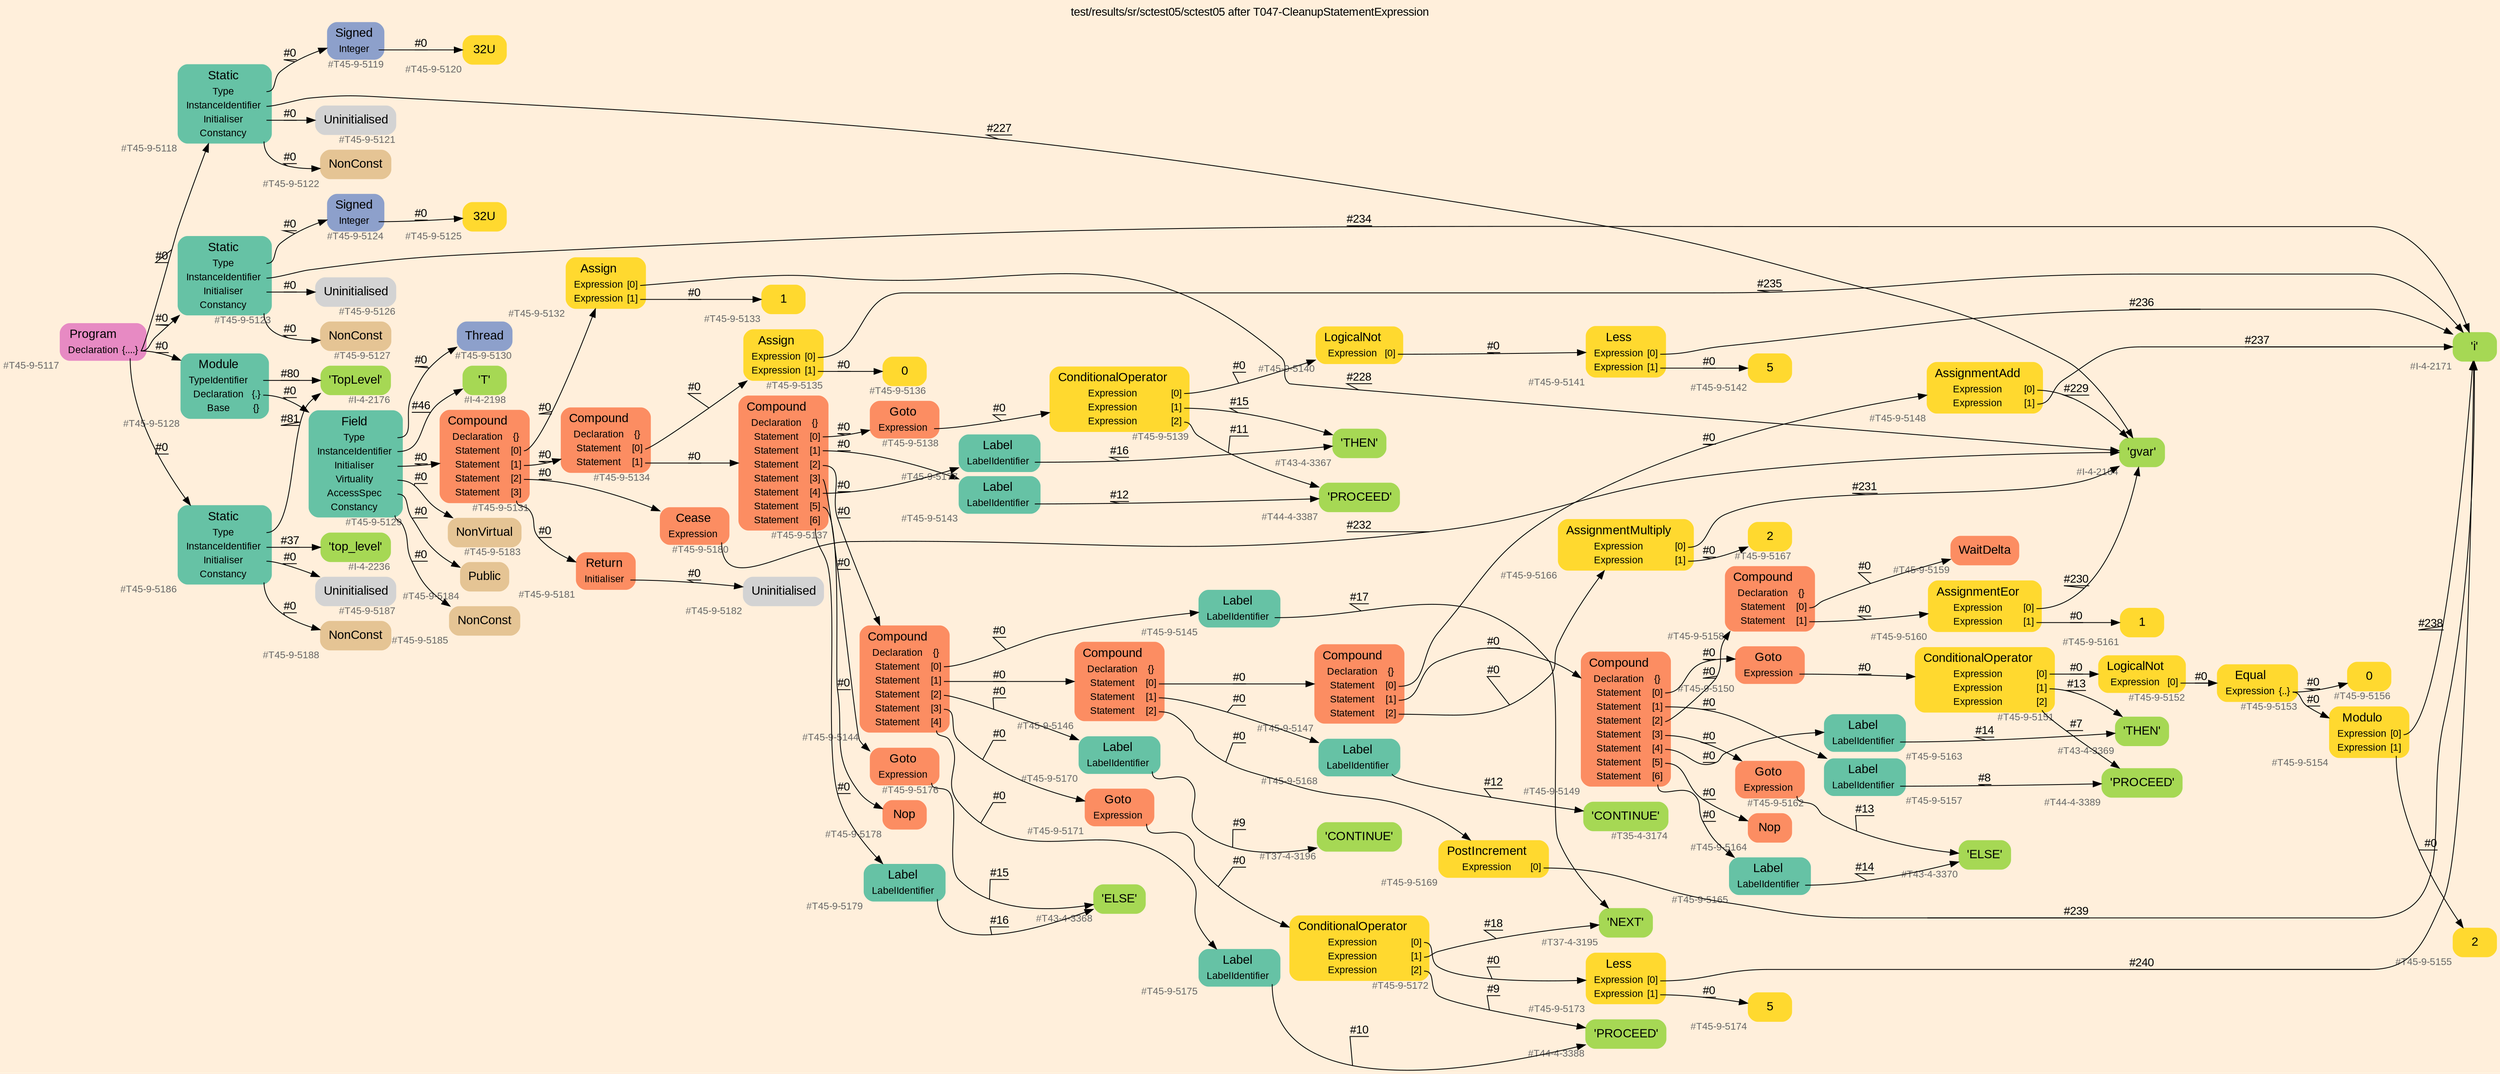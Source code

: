 digraph "test/results/sr/sctest05/sctest05 after T047-CleanupStatementExpression" {
label = "test/results/sr/sctest05/sctest05 after T047-CleanupStatementExpression"
labelloc = t
graph [
    rankdir = "LR"
    ranksep = 0.3
    bgcolor = antiquewhite1
    color = black
    fontcolor = black
    fontname = "Arial"
];
node [
    fontname = "Arial"
];
edge [
    fontname = "Arial"
];

// -------------------- node figure --------------------
// -------- block #T45-9-5117 ----------
"#T45-9-5117" [
    fillcolor = "/set28/4"
    xlabel = "#T45-9-5117"
    fontsize = "12"
    fontcolor = grey40
    shape = "plaintext"
    label = <<TABLE BORDER="0" CELLBORDER="0" CELLSPACING="0">
     <TR><TD><FONT COLOR="black" POINT-SIZE="15">Program</FONT></TD></TR>
     <TR><TD><FONT COLOR="black" POINT-SIZE="12">Declaration</FONT></TD><TD PORT="port0"><FONT COLOR="black" POINT-SIZE="12">{....}</FONT></TD></TR>
    </TABLE>>
    style = "rounded,filled"
];

// -------- block #T45-9-5118 ----------
"#T45-9-5118" [
    fillcolor = "/set28/1"
    xlabel = "#T45-9-5118"
    fontsize = "12"
    fontcolor = grey40
    shape = "plaintext"
    label = <<TABLE BORDER="0" CELLBORDER="0" CELLSPACING="0">
     <TR><TD><FONT COLOR="black" POINT-SIZE="15">Static</FONT></TD></TR>
     <TR><TD><FONT COLOR="black" POINT-SIZE="12">Type</FONT></TD><TD PORT="port0"></TD></TR>
     <TR><TD><FONT COLOR="black" POINT-SIZE="12">InstanceIdentifier</FONT></TD><TD PORT="port1"></TD></TR>
     <TR><TD><FONT COLOR="black" POINT-SIZE="12">Initialiser</FONT></TD><TD PORT="port2"></TD></TR>
     <TR><TD><FONT COLOR="black" POINT-SIZE="12">Constancy</FONT></TD><TD PORT="port3"></TD></TR>
    </TABLE>>
    style = "rounded,filled"
];

// -------- block #T45-9-5119 ----------
"#T45-9-5119" [
    fillcolor = "/set28/3"
    xlabel = "#T45-9-5119"
    fontsize = "12"
    fontcolor = grey40
    shape = "plaintext"
    label = <<TABLE BORDER="0" CELLBORDER="0" CELLSPACING="0">
     <TR><TD><FONT COLOR="black" POINT-SIZE="15">Signed</FONT></TD></TR>
     <TR><TD><FONT COLOR="black" POINT-SIZE="12">Integer</FONT></TD><TD PORT="port0"></TD></TR>
    </TABLE>>
    style = "rounded,filled"
];

// -------- block #T45-9-5120 ----------
"#T45-9-5120" [
    fillcolor = "/set28/6"
    xlabel = "#T45-9-5120"
    fontsize = "12"
    fontcolor = grey40
    shape = "plaintext"
    label = <<TABLE BORDER="0" CELLBORDER="0" CELLSPACING="0">
     <TR><TD><FONT COLOR="black" POINT-SIZE="15">32U</FONT></TD></TR>
    </TABLE>>
    style = "rounded,filled"
];

// -------- block #I-4-2164 ----------
"#I-4-2164" [
    fillcolor = "/set28/5"
    xlabel = "#I-4-2164"
    fontsize = "12"
    fontcolor = grey40
    shape = "plaintext"
    label = <<TABLE BORDER="0" CELLBORDER="0" CELLSPACING="0">
     <TR><TD><FONT COLOR="black" POINT-SIZE="15">'gvar'</FONT></TD></TR>
    </TABLE>>
    style = "rounded,filled"
];

// -------- block #T45-9-5121 ----------
"#T45-9-5121" [
    xlabel = "#T45-9-5121"
    fontsize = "12"
    fontcolor = grey40
    shape = "plaintext"
    label = <<TABLE BORDER="0" CELLBORDER="0" CELLSPACING="0">
     <TR><TD><FONT COLOR="black" POINT-SIZE="15">Uninitialised</FONT></TD></TR>
    </TABLE>>
    style = "rounded,filled"
];

// -------- block #T45-9-5122 ----------
"#T45-9-5122" [
    fillcolor = "/set28/7"
    xlabel = "#T45-9-5122"
    fontsize = "12"
    fontcolor = grey40
    shape = "plaintext"
    label = <<TABLE BORDER="0" CELLBORDER="0" CELLSPACING="0">
     <TR><TD><FONT COLOR="black" POINT-SIZE="15">NonConst</FONT></TD></TR>
    </TABLE>>
    style = "rounded,filled"
];

// -------- block #T45-9-5123 ----------
"#T45-9-5123" [
    fillcolor = "/set28/1"
    xlabel = "#T45-9-5123"
    fontsize = "12"
    fontcolor = grey40
    shape = "plaintext"
    label = <<TABLE BORDER="0" CELLBORDER="0" CELLSPACING="0">
     <TR><TD><FONT COLOR="black" POINT-SIZE="15">Static</FONT></TD></TR>
     <TR><TD><FONT COLOR="black" POINT-SIZE="12">Type</FONT></TD><TD PORT="port0"></TD></TR>
     <TR><TD><FONT COLOR="black" POINT-SIZE="12">InstanceIdentifier</FONT></TD><TD PORT="port1"></TD></TR>
     <TR><TD><FONT COLOR="black" POINT-SIZE="12">Initialiser</FONT></TD><TD PORT="port2"></TD></TR>
     <TR><TD><FONT COLOR="black" POINT-SIZE="12">Constancy</FONT></TD><TD PORT="port3"></TD></TR>
    </TABLE>>
    style = "rounded,filled"
];

// -------- block #T45-9-5124 ----------
"#T45-9-5124" [
    fillcolor = "/set28/3"
    xlabel = "#T45-9-5124"
    fontsize = "12"
    fontcolor = grey40
    shape = "plaintext"
    label = <<TABLE BORDER="0" CELLBORDER="0" CELLSPACING="0">
     <TR><TD><FONT COLOR="black" POINT-SIZE="15">Signed</FONT></TD></TR>
     <TR><TD><FONT COLOR="black" POINT-SIZE="12">Integer</FONT></TD><TD PORT="port0"></TD></TR>
    </TABLE>>
    style = "rounded,filled"
];

// -------- block #T45-9-5125 ----------
"#T45-9-5125" [
    fillcolor = "/set28/6"
    xlabel = "#T45-9-5125"
    fontsize = "12"
    fontcolor = grey40
    shape = "plaintext"
    label = <<TABLE BORDER="0" CELLBORDER="0" CELLSPACING="0">
     <TR><TD><FONT COLOR="black" POINT-SIZE="15">32U</FONT></TD></TR>
    </TABLE>>
    style = "rounded,filled"
];

// -------- block #I-4-2171 ----------
"#I-4-2171" [
    fillcolor = "/set28/5"
    xlabel = "#I-4-2171"
    fontsize = "12"
    fontcolor = grey40
    shape = "plaintext"
    label = <<TABLE BORDER="0" CELLBORDER="0" CELLSPACING="0">
     <TR><TD><FONT COLOR="black" POINT-SIZE="15">'i'</FONT></TD></TR>
    </TABLE>>
    style = "rounded,filled"
];

// -------- block #T45-9-5126 ----------
"#T45-9-5126" [
    xlabel = "#T45-9-5126"
    fontsize = "12"
    fontcolor = grey40
    shape = "plaintext"
    label = <<TABLE BORDER="0" CELLBORDER="0" CELLSPACING="0">
     <TR><TD><FONT COLOR="black" POINT-SIZE="15">Uninitialised</FONT></TD></TR>
    </TABLE>>
    style = "rounded,filled"
];

// -------- block #T45-9-5127 ----------
"#T45-9-5127" [
    fillcolor = "/set28/7"
    xlabel = "#T45-9-5127"
    fontsize = "12"
    fontcolor = grey40
    shape = "plaintext"
    label = <<TABLE BORDER="0" CELLBORDER="0" CELLSPACING="0">
     <TR><TD><FONT COLOR="black" POINT-SIZE="15">NonConst</FONT></TD></TR>
    </TABLE>>
    style = "rounded,filled"
];

// -------- block #T45-9-5128 ----------
"#T45-9-5128" [
    fillcolor = "/set28/1"
    xlabel = "#T45-9-5128"
    fontsize = "12"
    fontcolor = grey40
    shape = "plaintext"
    label = <<TABLE BORDER="0" CELLBORDER="0" CELLSPACING="0">
     <TR><TD><FONT COLOR="black" POINT-SIZE="15">Module</FONT></TD></TR>
     <TR><TD><FONT COLOR="black" POINT-SIZE="12">TypeIdentifier</FONT></TD><TD PORT="port0"></TD></TR>
     <TR><TD><FONT COLOR="black" POINT-SIZE="12">Declaration</FONT></TD><TD PORT="port1"><FONT COLOR="black" POINT-SIZE="12">{.}</FONT></TD></TR>
     <TR><TD><FONT COLOR="black" POINT-SIZE="12">Base</FONT></TD><TD PORT="port2"><FONT COLOR="black" POINT-SIZE="12">{}</FONT></TD></TR>
    </TABLE>>
    style = "rounded,filled"
];

// -------- block #I-4-2176 ----------
"#I-4-2176" [
    fillcolor = "/set28/5"
    xlabel = "#I-4-2176"
    fontsize = "12"
    fontcolor = grey40
    shape = "plaintext"
    label = <<TABLE BORDER="0" CELLBORDER="0" CELLSPACING="0">
     <TR><TD><FONT COLOR="black" POINT-SIZE="15">'TopLevel'</FONT></TD></TR>
    </TABLE>>
    style = "rounded,filled"
];

// -------- block #T45-9-5129 ----------
"#T45-9-5129" [
    fillcolor = "/set28/1"
    xlabel = "#T45-9-5129"
    fontsize = "12"
    fontcolor = grey40
    shape = "plaintext"
    label = <<TABLE BORDER="0" CELLBORDER="0" CELLSPACING="0">
     <TR><TD><FONT COLOR="black" POINT-SIZE="15">Field</FONT></TD></TR>
     <TR><TD><FONT COLOR="black" POINT-SIZE="12">Type</FONT></TD><TD PORT="port0"></TD></TR>
     <TR><TD><FONT COLOR="black" POINT-SIZE="12">InstanceIdentifier</FONT></TD><TD PORT="port1"></TD></TR>
     <TR><TD><FONT COLOR="black" POINT-SIZE="12">Initialiser</FONT></TD><TD PORT="port2"></TD></TR>
     <TR><TD><FONT COLOR="black" POINT-SIZE="12">Virtuality</FONT></TD><TD PORT="port3"></TD></TR>
     <TR><TD><FONT COLOR="black" POINT-SIZE="12">AccessSpec</FONT></TD><TD PORT="port4"></TD></TR>
     <TR><TD><FONT COLOR="black" POINT-SIZE="12">Constancy</FONT></TD><TD PORT="port5"></TD></TR>
    </TABLE>>
    style = "rounded,filled"
];

// -------- block #T45-9-5130 ----------
"#T45-9-5130" [
    fillcolor = "/set28/3"
    xlabel = "#T45-9-5130"
    fontsize = "12"
    fontcolor = grey40
    shape = "plaintext"
    label = <<TABLE BORDER="0" CELLBORDER="0" CELLSPACING="0">
     <TR><TD><FONT COLOR="black" POINT-SIZE="15">Thread</FONT></TD></TR>
    </TABLE>>
    style = "rounded,filled"
];

// -------- block #I-4-2198 ----------
"#I-4-2198" [
    fillcolor = "/set28/5"
    xlabel = "#I-4-2198"
    fontsize = "12"
    fontcolor = grey40
    shape = "plaintext"
    label = <<TABLE BORDER="0" CELLBORDER="0" CELLSPACING="0">
     <TR><TD><FONT COLOR="black" POINT-SIZE="15">'T'</FONT></TD></TR>
    </TABLE>>
    style = "rounded,filled"
];

// -------- block #T45-9-5131 ----------
"#T45-9-5131" [
    fillcolor = "/set28/2"
    xlabel = "#T45-9-5131"
    fontsize = "12"
    fontcolor = grey40
    shape = "plaintext"
    label = <<TABLE BORDER="0" CELLBORDER="0" CELLSPACING="0">
     <TR><TD><FONT COLOR="black" POINT-SIZE="15">Compound</FONT></TD></TR>
     <TR><TD><FONT COLOR="black" POINT-SIZE="12">Declaration</FONT></TD><TD PORT="port0"><FONT COLOR="black" POINT-SIZE="12">{}</FONT></TD></TR>
     <TR><TD><FONT COLOR="black" POINT-SIZE="12">Statement</FONT></TD><TD PORT="port1"><FONT COLOR="black" POINT-SIZE="12">[0]</FONT></TD></TR>
     <TR><TD><FONT COLOR="black" POINT-SIZE="12">Statement</FONT></TD><TD PORT="port2"><FONT COLOR="black" POINT-SIZE="12">[1]</FONT></TD></TR>
     <TR><TD><FONT COLOR="black" POINT-SIZE="12">Statement</FONT></TD><TD PORT="port3"><FONT COLOR="black" POINT-SIZE="12">[2]</FONT></TD></TR>
     <TR><TD><FONT COLOR="black" POINT-SIZE="12">Statement</FONT></TD><TD PORT="port4"><FONT COLOR="black" POINT-SIZE="12">[3]</FONT></TD></TR>
    </TABLE>>
    style = "rounded,filled"
];

// -------- block #T45-9-5132 ----------
"#T45-9-5132" [
    fillcolor = "/set28/6"
    xlabel = "#T45-9-5132"
    fontsize = "12"
    fontcolor = grey40
    shape = "plaintext"
    label = <<TABLE BORDER="0" CELLBORDER="0" CELLSPACING="0">
     <TR><TD><FONT COLOR="black" POINT-SIZE="15">Assign</FONT></TD></TR>
     <TR><TD><FONT COLOR="black" POINT-SIZE="12">Expression</FONT></TD><TD PORT="port0"><FONT COLOR="black" POINT-SIZE="12">[0]</FONT></TD></TR>
     <TR><TD><FONT COLOR="black" POINT-SIZE="12">Expression</FONT></TD><TD PORT="port1"><FONT COLOR="black" POINT-SIZE="12">[1]</FONT></TD></TR>
    </TABLE>>
    style = "rounded,filled"
];

// -------- block #T45-9-5133 ----------
"#T45-9-5133" [
    fillcolor = "/set28/6"
    xlabel = "#T45-9-5133"
    fontsize = "12"
    fontcolor = grey40
    shape = "plaintext"
    label = <<TABLE BORDER="0" CELLBORDER="0" CELLSPACING="0">
     <TR><TD><FONT COLOR="black" POINT-SIZE="15">1</FONT></TD></TR>
    </TABLE>>
    style = "rounded,filled"
];

// -------- block #T45-9-5134 ----------
"#T45-9-5134" [
    fillcolor = "/set28/2"
    xlabel = "#T45-9-5134"
    fontsize = "12"
    fontcolor = grey40
    shape = "plaintext"
    label = <<TABLE BORDER="0" CELLBORDER="0" CELLSPACING="0">
     <TR><TD><FONT COLOR="black" POINT-SIZE="15">Compound</FONT></TD></TR>
     <TR><TD><FONT COLOR="black" POINT-SIZE="12">Declaration</FONT></TD><TD PORT="port0"><FONT COLOR="black" POINT-SIZE="12">{}</FONT></TD></TR>
     <TR><TD><FONT COLOR="black" POINT-SIZE="12">Statement</FONT></TD><TD PORT="port1"><FONT COLOR="black" POINT-SIZE="12">[0]</FONT></TD></TR>
     <TR><TD><FONT COLOR="black" POINT-SIZE="12">Statement</FONT></TD><TD PORT="port2"><FONT COLOR="black" POINT-SIZE="12">[1]</FONT></TD></TR>
    </TABLE>>
    style = "rounded,filled"
];

// -------- block #T45-9-5135 ----------
"#T45-9-5135" [
    fillcolor = "/set28/6"
    xlabel = "#T45-9-5135"
    fontsize = "12"
    fontcolor = grey40
    shape = "plaintext"
    label = <<TABLE BORDER="0" CELLBORDER="0" CELLSPACING="0">
     <TR><TD><FONT COLOR="black" POINT-SIZE="15">Assign</FONT></TD></TR>
     <TR><TD><FONT COLOR="black" POINT-SIZE="12">Expression</FONT></TD><TD PORT="port0"><FONT COLOR="black" POINT-SIZE="12">[0]</FONT></TD></TR>
     <TR><TD><FONT COLOR="black" POINT-SIZE="12">Expression</FONT></TD><TD PORT="port1"><FONT COLOR="black" POINT-SIZE="12">[1]</FONT></TD></TR>
    </TABLE>>
    style = "rounded,filled"
];

// -------- block #T45-9-5136 ----------
"#T45-9-5136" [
    fillcolor = "/set28/6"
    xlabel = "#T45-9-5136"
    fontsize = "12"
    fontcolor = grey40
    shape = "plaintext"
    label = <<TABLE BORDER="0" CELLBORDER="0" CELLSPACING="0">
     <TR><TD><FONT COLOR="black" POINT-SIZE="15">0</FONT></TD></TR>
    </TABLE>>
    style = "rounded,filled"
];

// -------- block #T45-9-5137 ----------
"#T45-9-5137" [
    fillcolor = "/set28/2"
    xlabel = "#T45-9-5137"
    fontsize = "12"
    fontcolor = grey40
    shape = "plaintext"
    label = <<TABLE BORDER="0" CELLBORDER="0" CELLSPACING="0">
     <TR><TD><FONT COLOR="black" POINT-SIZE="15">Compound</FONT></TD></TR>
     <TR><TD><FONT COLOR="black" POINT-SIZE="12">Declaration</FONT></TD><TD PORT="port0"><FONT COLOR="black" POINT-SIZE="12">{}</FONT></TD></TR>
     <TR><TD><FONT COLOR="black" POINT-SIZE="12">Statement</FONT></TD><TD PORT="port1"><FONT COLOR="black" POINT-SIZE="12">[0]</FONT></TD></TR>
     <TR><TD><FONT COLOR="black" POINT-SIZE="12">Statement</FONT></TD><TD PORT="port2"><FONT COLOR="black" POINT-SIZE="12">[1]</FONT></TD></TR>
     <TR><TD><FONT COLOR="black" POINT-SIZE="12">Statement</FONT></TD><TD PORT="port3"><FONT COLOR="black" POINT-SIZE="12">[2]</FONT></TD></TR>
     <TR><TD><FONT COLOR="black" POINT-SIZE="12">Statement</FONT></TD><TD PORT="port4"><FONT COLOR="black" POINT-SIZE="12">[3]</FONT></TD></TR>
     <TR><TD><FONT COLOR="black" POINT-SIZE="12">Statement</FONT></TD><TD PORT="port5"><FONT COLOR="black" POINT-SIZE="12">[4]</FONT></TD></TR>
     <TR><TD><FONT COLOR="black" POINT-SIZE="12">Statement</FONT></TD><TD PORT="port6"><FONT COLOR="black" POINT-SIZE="12">[5]</FONT></TD></TR>
     <TR><TD><FONT COLOR="black" POINT-SIZE="12">Statement</FONT></TD><TD PORT="port7"><FONT COLOR="black" POINT-SIZE="12">[6]</FONT></TD></TR>
    </TABLE>>
    style = "rounded,filled"
];

// -------- block #T45-9-5138 ----------
"#T45-9-5138" [
    fillcolor = "/set28/2"
    xlabel = "#T45-9-5138"
    fontsize = "12"
    fontcolor = grey40
    shape = "plaintext"
    label = <<TABLE BORDER="0" CELLBORDER="0" CELLSPACING="0">
     <TR><TD><FONT COLOR="black" POINT-SIZE="15">Goto</FONT></TD></TR>
     <TR><TD><FONT COLOR="black" POINT-SIZE="12">Expression</FONT></TD><TD PORT="port0"></TD></TR>
    </TABLE>>
    style = "rounded,filled"
];

// -------- block #T45-9-5139 ----------
"#T45-9-5139" [
    fillcolor = "/set28/6"
    xlabel = "#T45-9-5139"
    fontsize = "12"
    fontcolor = grey40
    shape = "plaintext"
    label = <<TABLE BORDER="0" CELLBORDER="0" CELLSPACING="0">
     <TR><TD><FONT COLOR="black" POINT-SIZE="15">ConditionalOperator</FONT></TD></TR>
     <TR><TD><FONT COLOR="black" POINT-SIZE="12">Expression</FONT></TD><TD PORT="port0"><FONT COLOR="black" POINT-SIZE="12">[0]</FONT></TD></TR>
     <TR><TD><FONT COLOR="black" POINT-SIZE="12">Expression</FONT></TD><TD PORT="port1"><FONT COLOR="black" POINT-SIZE="12">[1]</FONT></TD></TR>
     <TR><TD><FONT COLOR="black" POINT-SIZE="12">Expression</FONT></TD><TD PORT="port2"><FONT COLOR="black" POINT-SIZE="12">[2]</FONT></TD></TR>
    </TABLE>>
    style = "rounded,filled"
];

// -------- block #T45-9-5140 ----------
"#T45-9-5140" [
    fillcolor = "/set28/6"
    xlabel = "#T45-9-5140"
    fontsize = "12"
    fontcolor = grey40
    shape = "plaintext"
    label = <<TABLE BORDER="0" CELLBORDER="0" CELLSPACING="0">
     <TR><TD><FONT COLOR="black" POINT-SIZE="15">LogicalNot</FONT></TD></TR>
     <TR><TD><FONT COLOR="black" POINT-SIZE="12">Expression</FONT></TD><TD PORT="port0"><FONT COLOR="black" POINT-SIZE="12">[0]</FONT></TD></TR>
    </TABLE>>
    style = "rounded,filled"
];

// -------- block #T45-9-5141 ----------
"#T45-9-5141" [
    fillcolor = "/set28/6"
    xlabel = "#T45-9-5141"
    fontsize = "12"
    fontcolor = grey40
    shape = "plaintext"
    label = <<TABLE BORDER="0" CELLBORDER="0" CELLSPACING="0">
     <TR><TD><FONT COLOR="black" POINT-SIZE="15">Less</FONT></TD></TR>
     <TR><TD><FONT COLOR="black" POINT-SIZE="12">Expression</FONT></TD><TD PORT="port0"><FONT COLOR="black" POINT-SIZE="12">[0]</FONT></TD></TR>
     <TR><TD><FONT COLOR="black" POINT-SIZE="12">Expression</FONT></TD><TD PORT="port1"><FONT COLOR="black" POINT-SIZE="12">[1]</FONT></TD></TR>
    </TABLE>>
    style = "rounded,filled"
];

// -------- block #T45-9-5142 ----------
"#T45-9-5142" [
    fillcolor = "/set28/6"
    xlabel = "#T45-9-5142"
    fontsize = "12"
    fontcolor = grey40
    shape = "plaintext"
    label = <<TABLE BORDER="0" CELLBORDER="0" CELLSPACING="0">
     <TR><TD><FONT COLOR="black" POINT-SIZE="15">5</FONT></TD></TR>
    </TABLE>>
    style = "rounded,filled"
];

// -------- block #T43-4-3367 ----------
"#T43-4-3367" [
    fillcolor = "/set28/5"
    xlabel = "#T43-4-3367"
    fontsize = "12"
    fontcolor = grey40
    shape = "plaintext"
    label = <<TABLE BORDER="0" CELLBORDER="0" CELLSPACING="0">
     <TR><TD><FONT COLOR="black" POINT-SIZE="15">'THEN'</FONT></TD></TR>
    </TABLE>>
    style = "rounded,filled"
];

// -------- block #T44-4-3387 ----------
"#T44-4-3387" [
    fillcolor = "/set28/5"
    xlabel = "#T44-4-3387"
    fontsize = "12"
    fontcolor = grey40
    shape = "plaintext"
    label = <<TABLE BORDER="0" CELLBORDER="0" CELLSPACING="0">
     <TR><TD><FONT COLOR="black" POINT-SIZE="15">'PROCEED'</FONT></TD></TR>
    </TABLE>>
    style = "rounded,filled"
];

// -------- block #T45-9-5143 ----------
"#T45-9-5143" [
    fillcolor = "/set28/1"
    xlabel = "#T45-9-5143"
    fontsize = "12"
    fontcolor = grey40
    shape = "plaintext"
    label = <<TABLE BORDER="0" CELLBORDER="0" CELLSPACING="0">
     <TR><TD><FONT COLOR="black" POINT-SIZE="15">Label</FONT></TD></TR>
     <TR><TD><FONT COLOR="black" POINT-SIZE="12">LabelIdentifier</FONT></TD><TD PORT="port0"></TD></TR>
    </TABLE>>
    style = "rounded,filled"
];

// -------- block #T45-9-5144 ----------
"#T45-9-5144" [
    fillcolor = "/set28/2"
    xlabel = "#T45-9-5144"
    fontsize = "12"
    fontcolor = grey40
    shape = "plaintext"
    label = <<TABLE BORDER="0" CELLBORDER="0" CELLSPACING="0">
     <TR><TD><FONT COLOR="black" POINT-SIZE="15">Compound</FONT></TD></TR>
     <TR><TD><FONT COLOR="black" POINT-SIZE="12">Declaration</FONT></TD><TD PORT="port0"><FONT COLOR="black" POINT-SIZE="12">{}</FONT></TD></TR>
     <TR><TD><FONT COLOR="black" POINT-SIZE="12">Statement</FONT></TD><TD PORT="port1"><FONT COLOR="black" POINT-SIZE="12">[0]</FONT></TD></TR>
     <TR><TD><FONT COLOR="black" POINT-SIZE="12">Statement</FONT></TD><TD PORT="port2"><FONT COLOR="black" POINT-SIZE="12">[1]</FONT></TD></TR>
     <TR><TD><FONT COLOR="black" POINT-SIZE="12">Statement</FONT></TD><TD PORT="port3"><FONT COLOR="black" POINT-SIZE="12">[2]</FONT></TD></TR>
     <TR><TD><FONT COLOR="black" POINT-SIZE="12">Statement</FONT></TD><TD PORT="port4"><FONT COLOR="black" POINT-SIZE="12">[3]</FONT></TD></TR>
     <TR><TD><FONT COLOR="black" POINT-SIZE="12">Statement</FONT></TD><TD PORT="port5"><FONT COLOR="black" POINT-SIZE="12">[4]</FONT></TD></TR>
    </TABLE>>
    style = "rounded,filled"
];

// -------- block #T45-9-5145 ----------
"#T45-9-5145" [
    fillcolor = "/set28/1"
    xlabel = "#T45-9-5145"
    fontsize = "12"
    fontcolor = grey40
    shape = "plaintext"
    label = <<TABLE BORDER="0" CELLBORDER="0" CELLSPACING="0">
     <TR><TD><FONT COLOR="black" POINT-SIZE="15">Label</FONT></TD></TR>
     <TR><TD><FONT COLOR="black" POINT-SIZE="12">LabelIdentifier</FONT></TD><TD PORT="port0"></TD></TR>
    </TABLE>>
    style = "rounded,filled"
];

// -------- block #T37-4-3195 ----------
"#T37-4-3195" [
    fillcolor = "/set28/5"
    xlabel = "#T37-4-3195"
    fontsize = "12"
    fontcolor = grey40
    shape = "plaintext"
    label = <<TABLE BORDER="0" CELLBORDER="0" CELLSPACING="0">
     <TR><TD><FONT COLOR="black" POINT-SIZE="15">'NEXT'</FONT></TD></TR>
    </TABLE>>
    style = "rounded,filled"
];

// -------- block #T45-9-5146 ----------
"#T45-9-5146" [
    fillcolor = "/set28/2"
    xlabel = "#T45-9-5146"
    fontsize = "12"
    fontcolor = grey40
    shape = "plaintext"
    label = <<TABLE BORDER="0" CELLBORDER="0" CELLSPACING="0">
     <TR><TD><FONT COLOR="black" POINT-SIZE="15">Compound</FONT></TD></TR>
     <TR><TD><FONT COLOR="black" POINT-SIZE="12">Declaration</FONT></TD><TD PORT="port0"><FONT COLOR="black" POINT-SIZE="12">{}</FONT></TD></TR>
     <TR><TD><FONT COLOR="black" POINT-SIZE="12">Statement</FONT></TD><TD PORT="port1"><FONT COLOR="black" POINT-SIZE="12">[0]</FONT></TD></TR>
     <TR><TD><FONT COLOR="black" POINT-SIZE="12">Statement</FONT></TD><TD PORT="port2"><FONT COLOR="black" POINT-SIZE="12">[1]</FONT></TD></TR>
     <TR><TD><FONT COLOR="black" POINT-SIZE="12">Statement</FONT></TD><TD PORT="port3"><FONT COLOR="black" POINT-SIZE="12">[2]</FONT></TD></TR>
    </TABLE>>
    style = "rounded,filled"
];

// -------- block #T45-9-5147 ----------
"#T45-9-5147" [
    fillcolor = "/set28/2"
    xlabel = "#T45-9-5147"
    fontsize = "12"
    fontcolor = grey40
    shape = "plaintext"
    label = <<TABLE BORDER="0" CELLBORDER="0" CELLSPACING="0">
     <TR><TD><FONT COLOR="black" POINT-SIZE="15">Compound</FONT></TD></TR>
     <TR><TD><FONT COLOR="black" POINT-SIZE="12">Declaration</FONT></TD><TD PORT="port0"><FONT COLOR="black" POINT-SIZE="12">{}</FONT></TD></TR>
     <TR><TD><FONT COLOR="black" POINT-SIZE="12">Statement</FONT></TD><TD PORT="port1"><FONT COLOR="black" POINT-SIZE="12">[0]</FONT></TD></TR>
     <TR><TD><FONT COLOR="black" POINT-SIZE="12">Statement</FONT></TD><TD PORT="port2"><FONT COLOR="black" POINT-SIZE="12">[1]</FONT></TD></TR>
     <TR><TD><FONT COLOR="black" POINT-SIZE="12">Statement</FONT></TD><TD PORT="port3"><FONT COLOR="black" POINT-SIZE="12">[2]</FONT></TD></TR>
    </TABLE>>
    style = "rounded,filled"
];

// -------- block #T45-9-5148 ----------
"#T45-9-5148" [
    fillcolor = "/set28/6"
    xlabel = "#T45-9-5148"
    fontsize = "12"
    fontcolor = grey40
    shape = "plaintext"
    label = <<TABLE BORDER="0" CELLBORDER="0" CELLSPACING="0">
     <TR><TD><FONT COLOR="black" POINT-SIZE="15">AssignmentAdd</FONT></TD></TR>
     <TR><TD><FONT COLOR="black" POINT-SIZE="12">Expression</FONT></TD><TD PORT="port0"><FONT COLOR="black" POINT-SIZE="12">[0]</FONT></TD></TR>
     <TR><TD><FONT COLOR="black" POINT-SIZE="12">Expression</FONT></TD><TD PORT="port1"><FONT COLOR="black" POINT-SIZE="12">[1]</FONT></TD></TR>
    </TABLE>>
    style = "rounded,filled"
];

// -------- block #T45-9-5149 ----------
"#T45-9-5149" [
    fillcolor = "/set28/2"
    xlabel = "#T45-9-5149"
    fontsize = "12"
    fontcolor = grey40
    shape = "plaintext"
    label = <<TABLE BORDER="0" CELLBORDER="0" CELLSPACING="0">
     <TR><TD><FONT COLOR="black" POINT-SIZE="15">Compound</FONT></TD></TR>
     <TR><TD><FONT COLOR="black" POINT-SIZE="12">Declaration</FONT></TD><TD PORT="port0"><FONT COLOR="black" POINT-SIZE="12">{}</FONT></TD></TR>
     <TR><TD><FONT COLOR="black" POINT-SIZE="12">Statement</FONT></TD><TD PORT="port1"><FONT COLOR="black" POINT-SIZE="12">[0]</FONT></TD></TR>
     <TR><TD><FONT COLOR="black" POINT-SIZE="12">Statement</FONT></TD><TD PORT="port2"><FONT COLOR="black" POINT-SIZE="12">[1]</FONT></TD></TR>
     <TR><TD><FONT COLOR="black" POINT-SIZE="12">Statement</FONT></TD><TD PORT="port3"><FONT COLOR="black" POINT-SIZE="12">[2]</FONT></TD></TR>
     <TR><TD><FONT COLOR="black" POINT-SIZE="12">Statement</FONT></TD><TD PORT="port4"><FONT COLOR="black" POINT-SIZE="12">[3]</FONT></TD></TR>
     <TR><TD><FONT COLOR="black" POINT-SIZE="12">Statement</FONT></TD><TD PORT="port5"><FONT COLOR="black" POINT-SIZE="12">[4]</FONT></TD></TR>
     <TR><TD><FONT COLOR="black" POINT-SIZE="12">Statement</FONT></TD><TD PORT="port6"><FONT COLOR="black" POINT-SIZE="12">[5]</FONT></TD></TR>
     <TR><TD><FONT COLOR="black" POINT-SIZE="12">Statement</FONT></TD><TD PORT="port7"><FONT COLOR="black" POINT-SIZE="12">[6]</FONT></TD></TR>
    </TABLE>>
    style = "rounded,filled"
];

// -------- block #T45-9-5150 ----------
"#T45-9-5150" [
    fillcolor = "/set28/2"
    xlabel = "#T45-9-5150"
    fontsize = "12"
    fontcolor = grey40
    shape = "plaintext"
    label = <<TABLE BORDER="0" CELLBORDER="0" CELLSPACING="0">
     <TR><TD><FONT COLOR="black" POINT-SIZE="15">Goto</FONT></TD></TR>
     <TR><TD><FONT COLOR="black" POINT-SIZE="12">Expression</FONT></TD><TD PORT="port0"></TD></TR>
    </TABLE>>
    style = "rounded,filled"
];

// -------- block #T45-9-5151 ----------
"#T45-9-5151" [
    fillcolor = "/set28/6"
    xlabel = "#T45-9-5151"
    fontsize = "12"
    fontcolor = grey40
    shape = "plaintext"
    label = <<TABLE BORDER="0" CELLBORDER="0" CELLSPACING="0">
     <TR><TD><FONT COLOR="black" POINT-SIZE="15">ConditionalOperator</FONT></TD></TR>
     <TR><TD><FONT COLOR="black" POINT-SIZE="12">Expression</FONT></TD><TD PORT="port0"><FONT COLOR="black" POINT-SIZE="12">[0]</FONT></TD></TR>
     <TR><TD><FONT COLOR="black" POINT-SIZE="12">Expression</FONT></TD><TD PORT="port1"><FONT COLOR="black" POINT-SIZE="12">[1]</FONT></TD></TR>
     <TR><TD><FONT COLOR="black" POINT-SIZE="12">Expression</FONT></TD><TD PORT="port2"><FONT COLOR="black" POINT-SIZE="12">[2]</FONT></TD></TR>
    </TABLE>>
    style = "rounded,filled"
];

// -------- block #T45-9-5152 ----------
"#T45-9-5152" [
    fillcolor = "/set28/6"
    xlabel = "#T45-9-5152"
    fontsize = "12"
    fontcolor = grey40
    shape = "plaintext"
    label = <<TABLE BORDER="0" CELLBORDER="0" CELLSPACING="0">
     <TR><TD><FONT COLOR="black" POINT-SIZE="15">LogicalNot</FONT></TD></TR>
     <TR><TD><FONT COLOR="black" POINT-SIZE="12">Expression</FONT></TD><TD PORT="port0"><FONT COLOR="black" POINT-SIZE="12">[0]</FONT></TD></TR>
    </TABLE>>
    style = "rounded,filled"
];

// -------- block #T45-9-5153 ----------
"#T45-9-5153" [
    fillcolor = "/set28/6"
    xlabel = "#T45-9-5153"
    fontsize = "12"
    fontcolor = grey40
    shape = "plaintext"
    label = <<TABLE BORDER="0" CELLBORDER="0" CELLSPACING="0">
     <TR><TD><FONT COLOR="black" POINT-SIZE="15">Equal</FONT></TD></TR>
     <TR><TD><FONT COLOR="black" POINT-SIZE="12">Expression</FONT></TD><TD PORT="port0"><FONT COLOR="black" POINT-SIZE="12">{..}</FONT></TD></TR>
    </TABLE>>
    style = "rounded,filled"
];

// -------- block #T45-9-5154 ----------
"#T45-9-5154" [
    fillcolor = "/set28/6"
    xlabel = "#T45-9-5154"
    fontsize = "12"
    fontcolor = grey40
    shape = "plaintext"
    label = <<TABLE BORDER="0" CELLBORDER="0" CELLSPACING="0">
     <TR><TD><FONT COLOR="black" POINT-SIZE="15">Modulo</FONT></TD></TR>
     <TR><TD><FONT COLOR="black" POINT-SIZE="12">Expression</FONT></TD><TD PORT="port0"><FONT COLOR="black" POINT-SIZE="12">[0]</FONT></TD></TR>
     <TR><TD><FONT COLOR="black" POINT-SIZE="12">Expression</FONT></TD><TD PORT="port1"><FONT COLOR="black" POINT-SIZE="12">[1]</FONT></TD></TR>
    </TABLE>>
    style = "rounded,filled"
];

// -------- block #T45-9-5155 ----------
"#T45-9-5155" [
    fillcolor = "/set28/6"
    xlabel = "#T45-9-5155"
    fontsize = "12"
    fontcolor = grey40
    shape = "plaintext"
    label = <<TABLE BORDER="0" CELLBORDER="0" CELLSPACING="0">
     <TR><TD><FONT COLOR="black" POINT-SIZE="15">2</FONT></TD></TR>
    </TABLE>>
    style = "rounded,filled"
];

// -------- block #T45-9-5156 ----------
"#T45-9-5156" [
    fillcolor = "/set28/6"
    xlabel = "#T45-9-5156"
    fontsize = "12"
    fontcolor = grey40
    shape = "plaintext"
    label = <<TABLE BORDER="0" CELLBORDER="0" CELLSPACING="0">
     <TR><TD><FONT COLOR="black" POINT-SIZE="15">0</FONT></TD></TR>
    </TABLE>>
    style = "rounded,filled"
];

// -------- block #T43-4-3369 ----------
"#T43-4-3369" [
    fillcolor = "/set28/5"
    xlabel = "#T43-4-3369"
    fontsize = "12"
    fontcolor = grey40
    shape = "plaintext"
    label = <<TABLE BORDER="0" CELLBORDER="0" CELLSPACING="0">
     <TR><TD><FONT COLOR="black" POINT-SIZE="15">'THEN'</FONT></TD></TR>
    </TABLE>>
    style = "rounded,filled"
];

// -------- block #T44-4-3389 ----------
"#T44-4-3389" [
    fillcolor = "/set28/5"
    xlabel = "#T44-4-3389"
    fontsize = "12"
    fontcolor = grey40
    shape = "plaintext"
    label = <<TABLE BORDER="0" CELLBORDER="0" CELLSPACING="0">
     <TR><TD><FONT COLOR="black" POINT-SIZE="15">'PROCEED'</FONT></TD></TR>
    </TABLE>>
    style = "rounded,filled"
];

// -------- block #T45-9-5157 ----------
"#T45-9-5157" [
    fillcolor = "/set28/1"
    xlabel = "#T45-9-5157"
    fontsize = "12"
    fontcolor = grey40
    shape = "plaintext"
    label = <<TABLE BORDER="0" CELLBORDER="0" CELLSPACING="0">
     <TR><TD><FONT COLOR="black" POINT-SIZE="15">Label</FONT></TD></TR>
     <TR><TD><FONT COLOR="black" POINT-SIZE="12">LabelIdentifier</FONT></TD><TD PORT="port0"></TD></TR>
    </TABLE>>
    style = "rounded,filled"
];

// -------- block #T45-9-5158 ----------
"#T45-9-5158" [
    fillcolor = "/set28/2"
    xlabel = "#T45-9-5158"
    fontsize = "12"
    fontcolor = grey40
    shape = "plaintext"
    label = <<TABLE BORDER="0" CELLBORDER="0" CELLSPACING="0">
     <TR><TD><FONT COLOR="black" POINT-SIZE="15">Compound</FONT></TD></TR>
     <TR><TD><FONT COLOR="black" POINT-SIZE="12">Declaration</FONT></TD><TD PORT="port0"><FONT COLOR="black" POINT-SIZE="12">{}</FONT></TD></TR>
     <TR><TD><FONT COLOR="black" POINT-SIZE="12">Statement</FONT></TD><TD PORT="port1"><FONT COLOR="black" POINT-SIZE="12">[0]</FONT></TD></TR>
     <TR><TD><FONT COLOR="black" POINT-SIZE="12">Statement</FONT></TD><TD PORT="port2"><FONT COLOR="black" POINT-SIZE="12">[1]</FONT></TD></TR>
    </TABLE>>
    style = "rounded,filled"
];

// -------- block #T45-9-5159 ----------
"#T45-9-5159" [
    fillcolor = "/set28/2"
    xlabel = "#T45-9-5159"
    fontsize = "12"
    fontcolor = grey40
    shape = "plaintext"
    label = <<TABLE BORDER="0" CELLBORDER="0" CELLSPACING="0">
     <TR><TD><FONT COLOR="black" POINT-SIZE="15">WaitDelta</FONT></TD></TR>
    </TABLE>>
    style = "rounded,filled"
];

// -------- block #T45-9-5160 ----------
"#T45-9-5160" [
    fillcolor = "/set28/6"
    xlabel = "#T45-9-5160"
    fontsize = "12"
    fontcolor = grey40
    shape = "plaintext"
    label = <<TABLE BORDER="0" CELLBORDER="0" CELLSPACING="0">
     <TR><TD><FONT COLOR="black" POINT-SIZE="15">AssignmentEor</FONT></TD></TR>
     <TR><TD><FONT COLOR="black" POINT-SIZE="12">Expression</FONT></TD><TD PORT="port0"><FONT COLOR="black" POINT-SIZE="12">[0]</FONT></TD></TR>
     <TR><TD><FONT COLOR="black" POINT-SIZE="12">Expression</FONT></TD><TD PORT="port1"><FONT COLOR="black" POINT-SIZE="12">[1]</FONT></TD></TR>
    </TABLE>>
    style = "rounded,filled"
];

// -------- block #T45-9-5161 ----------
"#T45-9-5161" [
    fillcolor = "/set28/6"
    xlabel = "#T45-9-5161"
    fontsize = "12"
    fontcolor = grey40
    shape = "plaintext"
    label = <<TABLE BORDER="0" CELLBORDER="0" CELLSPACING="0">
     <TR><TD><FONT COLOR="black" POINT-SIZE="15">1</FONT></TD></TR>
    </TABLE>>
    style = "rounded,filled"
];

// -------- block #T45-9-5162 ----------
"#T45-9-5162" [
    fillcolor = "/set28/2"
    xlabel = "#T45-9-5162"
    fontsize = "12"
    fontcolor = grey40
    shape = "plaintext"
    label = <<TABLE BORDER="0" CELLBORDER="0" CELLSPACING="0">
     <TR><TD><FONT COLOR="black" POINT-SIZE="15">Goto</FONT></TD></TR>
     <TR><TD><FONT COLOR="black" POINT-SIZE="12">Expression</FONT></TD><TD PORT="port0"></TD></TR>
    </TABLE>>
    style = "rounded,filled"
];

// -------- block #T43-4-3370 ----------
"#T43-4-3370" [
    fillcolor = "/set28/5"
    xlabel = "#T43-4-3370"
    fontsize = "12"
    fontcolor = grey40
    shape = "plaintext"
    label = <<TABLE BORDER="0" CELLBORDER="0" CELLSPACING="0">
     <TR><TD><FONT COLOR="black" POINT-SIZE="15">'ELSE'</FONT></TD></TR>
    </TABLE>>
    style = "rounded,filled"
];

// -------- block #T45-9-5163 ----------
"#T45-9-5163" [
    fillcolor = "/set28/1"
    xlabel = "#T45-9-5163"
    fontsize = "12"
    fontcolor = grey40
    shape = "plaintext"
    label = <<TABLE BORDER="0" CELLBORDER="0" CELLSPACING="0">
     <TR><TD><FONT COLOR="black" POINT-SIZE="15">Label</FONT></TD></TR>
     <TR><TD><FONT COLOR="black" POINT-SIZE="12">LabelIdentifier</FONT></TD><TD PORT="port0"></TD></TR>
    </TABLE>>
    style = "rounded,filled"
];

// -------- block #T45-9-5164 ----------
"#T45-9-5164" [
    fillcolor = "/set28/2"
    xlabel = "#T45-9-5164"
    fontsize = "12"
    fontcolor = grey40
    shape = "plaintext"
    label = <<TABLE BORDER="0" CELLBORDER="0" CELLSPACING="0">
     <TR><TD><FONT COLOR="black" POINT-SIZE="15">Nop</FONT></TD></TR>
    </TABLE>>
    style = "rounded,filled"
];

// -------- block #T45-9-5165 ----------
"#T45-9-5165" [
    fillcolor = "/set28/1"
    xlabel = "#T45-9-5165"
    fontsize = "12"
    fontcolor = grey40
    shape = "plaintext"
    label = <<TABLE BORDER="0" CELLBORDER="0" CELLSPACING="0">
     <TR><TD><FONT COLOR="black" POINT-SIZE="15">Label</FONT></TD></TR>
     <TR><TD><FONT COLOR="black" POINT-SIZE="12">LabelIdentifier</FONT></TD><TD PORT="port0"></TD></TR>
    </TABLE>>
    style = "rounded,filled"
];

// -------- block #T45-9-5166 ----------
"#T45-9-5166" [
    fillcolor = "/set28/6"
    xlabel = "#T45-9-5166"
    fontsize = "12"
    fontcolor = grey40
    shape = "plaintext"
    label = <<TABLE BORDER="0" CELLBORDER="0" CELLSPACING="0">
     <TR><TD><FONT COLOR="black" POINT-SIZE="15">AssignmentMultiply</FONT></TD></TR>
     <TR><TD><FONT COLOR="black" POINT-SIZE="12">Expression</FONT></TD><TD PORT="port0"><FONT COLOR="black" POINT-SIZE="12">[0]</FONT></TD></TR>
     <TR><TD><FONT COLOR="black" POINT-SIZE="12">Expression</FONT></TD><TD PORT="port1"><FONT COLOR="black" POINT-SIZE="12">[1]</FONT></TD></TR>
    </TABLE>>
    style = "rounded,filled"
];

// -------- block #T45-9-5167 ----------
"#T45-9-5167" [
    fillcolor = "/set28/6"
    xlabel = "#T45-9-5167"
    fontsize = "12"
    fontcolor = grey40
    shape = "plaintext"
    label = <<TABLE BORDER="0" CELLBORDER="0" CELLSPACING="0">
     <TR><TD><FONT COLOR="black" POINT-SIZE="15">2</FONT></TD></TR>
    </TABLE>>
    style = "rounded,filled"
];

// -------- block #T45-9-5168 ----------
"#T45-9-5168" [
    fillcolor = "/set28/1"
    xlabel = "#T45-9-5168"
    fontsize = "12"
    fontcolor = grey40
    shape = "plaintext"
    label = <<TABLE BORDER="0" CELLBORDER="0" CELLSPACING="0">
     <TR><TD><FONT COLOR="black" POINT-SIZE="15">Label</FONT></TD></TR>
     <TR><TD><FONT COLOR="black" POINT-SIZE="12">LabelIdentifier</FONT></TD><TD PORT="port0"></TD></TR>
    </TABLE>>
    style = "rounded,filled"
];

// -------- block #T35-4-3174 ----------
"#T35-4-3174" [
    fillcolor = "/set28/5"
    xlabel = "#T35-4-3174"
    fontsize = "12"
    fontcolor = grey40
    shape = "plaintext"
    label = <<TABLE BORDER="0" CELLBORDER="0" CELLSPACING="0">
     <TR><TD><FONT COLOR="black" POINT-SIZE="15">'CONTINUE'</FONT></TD></TR>
    </TABLE>>
    style = "rounded,filled"
];

// -------- block #T45-9-5169 ----------
"#T45-9-5169" [
    fillcolor = "/set28/6"
    xlabel = "#T45-9-5169"
    fontsize = "12"
    fontcolor = grey40
    shape = "plaintext"
    label = <<TABLE BORDER="0" CELLBORDER="0" CELLSPACING="0">
     <TR><TD><FONT COLOR="black" POINT-SIZE="15">PostIncrement</FONT></TD></TR>
     <TR><TD><FONT COLOR="black" POINT-SIZE="12">Expression</FONT></TD><TD PORT="port0"><FONT COLOR="black" POINT-SIZE="12">[0]</FONT></TD></TR>
    </TABLE>>
    style = "rounded,filled"
];

// -------- block #T45-9-5170 ----------
"#T45-9-5170" [
    fillcolor = "/set28/1"
    xlabel = "#T45-9-5170"
    fontsize = "12"
    fontcolor = grey40
    shape = "plaintext"
    label = <<TABLE BORDER="0" CELLBORDER="0" CELLSPACING="0">
     <TR><TD><FONT COLOR="black" POINT-SIZE="15">Label</FONT></TD></TR>
     <TR><TD><FONT COLOR="black" POINT-SIZE="12">LabelIdentifier</FONT></TD><TD PORT="port0"></TD></TR>
    </TABLE>>
    style = "rounded,filled"
];

// -------- block #T37-4-3196 ----------
"#T37-4-3196" [
    fillcolor = "/set28/5"
    xlabel = "#T37-4-3196"
    fontsize = "12"
    fontcolor = grey40
    shape = "plaintext"
    label = <<TABLE BORDER="0" CELLBORDER="0" CELLSPACING="0">
     <TR><TD><FONT COLOR="black" POINT-SIZE="15">'CONTINUE'</FONT></TD></TR>
    </TABLE>>
    style = "rounded,filled"
];

// -------- block #T45-9-5171 ----------
"#T45-9-5171" [
    fillcolor = "/set28/2"
    xlabel = "#T45-9-5171"
    fontsize = "12"
    fontcolor = grey40
    shape = "plaintext"
    label = <<TABLE BORDER="0" CELLBORDER="0" CELLSPACING="0">
     <TR><TD><FONT COLOR="black" POINT-SIZE="15">Goto</FONT></TD></TR>
     <TR><TD><FONT COLOR="black" POINT-SIZE="12">Expression</FONT></TD><TD PORT="port0"></TD></TR>
    </TABLE>>
    style = "rounded,filled"
];

// -------- block #T45-9-5172 ----------
"#T45-9-5172" [
    fillcolor = "/set28/6"
    xlabel = "#T45-9-5172"
    fontsize = "12"
    fontcolor = grey40
    shape = "plaintext"
    label = <<TABLE BORDER="0" CELLBORDER="0" CELLSPACING="0">
     <TR><TD><FONT COLOR="black" POINT-SIZE="15">ConditionalOperator</FONT></TD></TR>
     <TR><TD><FONT COLOR="black" POINT-SIZE="12">Expression</FONT></TD><TD PORT="port0"><FONT COLOR="black" POINT-SIZE="12">[0]</FONT></TD></TR>
     <TR><TD><FONT COLOR="black" POINT-SIZE="12">Expression</FONT></TD><TD PORT="port1"><FONT COLOR="black" POINT-SIZE="12">[1]</FONT></TD></TR>
     <TR><TD><FONT COLOR="black" POINT-SIZE="12">Expression</FONT></TD><TD PORT="port2"><FONT COLOR="black" POINT-SIZE="12">[2]</FONT></TD></TR>
    </TABLE>>
    style = "rounded,filled"
];

// -------- block #T45-9-5173 ----------
"#T45-9-5173" [
    fillcolor = "/set28/6"
    xlabel = "#T45-9-5173"
    fontsize = "12"
    fontcolor = grey40
    shape = "plaintext"
    label = <<TABLE BORDER="0" CELLBORDER="0" CELLSPACING="0">
     <TR><TD><FONT COLOR="black" POINT-SIZE="15">Less</FONT></TD></TR>
     <TR><TD><FONT COLOR="black" POINT-SIZE="12">Expression</FONT></TD><TD PORT="port0"><FONT COLOR="black" POINT-SIZE="12">[0]</FONT></TD></TR>
     <TR><TD><FONT COLOR="black" POINT-SIZE="12">Expression</FONT></TD><TD PORT="port1"><FONT COLOR="black" POINT-SIZE="12">[1]</FONT></TD></TR>
    </TABLE>>
    style = "rounded,filled"
];

// -------- block #T45-9-5174 ----------
"#T45-9-5174" [
    fillcolor = "/set28/6"
    xlabel = "#T45-9-5174"
    fontsize = "12"
    fontcolor = grey40
    shape = "plaintext"
    label = <<TABLE BORDER="0" CELLBORDER="0" CELLSPACING="0">
     <TR><TD><FONT COLOR="black" POINT-SIZE="15">5</FONT></TD></TR>
    </TABLE>>
    style = "rounded,filled"
];

// -------- block #T44-4-3388 ----------
"#T44-4-3388" [
    fillcolor = "/set28/5"
    xlabel = "#T44-4-3388"
    fontsize = "12"
    fontcolor = grey40
    shape = "plaintext"
    label = <<TABLE BORDER="0" CELLBORDER="0" CELLSPACING="0">
     <TR><TD><FONT COLOR="black" POINT-SIZE="15">'PROCEED'</FONT></TD></TR>
    </TABLE>>
    style = "rounded,filled"
];

// -------- block #T45-9-5175 ----------
"#T45-9-5175" [
    fillcolor = "/set28/1"
    xlabel = "#T45-9-5175"
    fontsize = "12"
    fontcolor = grey40
    shape = "plaintext"
    label = <<TABLE BORDER="0" CELLBORDER="0" CELLSPACING="0">
     <TR><TD><FONT COLOR="black" POINT-SIZE="15">Label</FONT></TD></TR>
     <TR><TD><FONT COLOR="black" POINT-SIZE="12">LabelIdentifier</FONT></TD><TD PORT="port0"></TD></TR>
    </TABLE>>
    style = "rounded,filled"
];

// -------- block #T45-9-5176 ----------
"#T45-9-5176" [
    fillcolor = "/set28/2"
    xlabel = "#T45-9-5176"
    fontsize = "12"
    fontcolor = grey40
    shape = "plaintext"
    label = <<TABLE BORDER="0" CELLBORDER="0" CELLSPACING="0">
     <TR><TD><FONT COLOR="black" POINT-SIZE="15">Goto</FONT></TD></TR>
     <TR><TD><FONT COLOR="black" POINT-SIZE="12">Expression</FONT></TD><TD PORT="port0"></TD></TR>
    </TABLE>>
    style = "rounded,filled"
];

// -------- block #T43-4-3368 ----------
"#T43-4-3368" [
    fillcolor = "/set28/5"
    xlabel = "#T43-4-3368"
    fontsize = "12"
    fontcolor = grey40
    shape = "plaintext"
    label = <<TABLE BORDER="0" CELLBORDER="0" CELLSPACING="0">
     <TR><TD><FONT COLOR="black" POINT-SIZE="15">'ELSE'</FONT></TD></TR>
    </TABLE>>
    style = "rounded,filled"
];

// -------- block #T45-9-5177 ----------
"#T45-9-5177" [
    fillcolor = "/set28/1"
    xlabel = "#T45-9-5177"
    fontsize = "12"
    fontcolor = grey40
    shape = "plaintext"
    label = <<TABLE BORDER="0" CELLBORDER="0" CELLSPACING="0">
     <TR><TD><FONT COLOR="black" POINT-SIZE="15">Label</FONT></TD></TR>
     <TR><TD><FONT COLOR="black" POINT-SIZE="12">LabelIdentifier</FONT></TD><TD PORT="port0"></TD></TR>
    </TABLE>>
    style = "rounded,filled"
];

// -------- block #T45-9-5178 ----------
"#T45-9-5178" [
    fillcolor = "/set28/2"
    xlabel = "#T45-9-5178"
    fontsize = "12"
    fontcolor = grey40
    shape = "plaintext"
    label = <<TABLE BORDER="0" CELLBORDER="0" CELLSPACING="0">
     <TR><TD><FONT COLOR="black" POINT-SIZE="15">Nop</FONT></TD></TR>
    </TABLE>>
    style = "rounded,filled"
];

// -------- block #T45-9-5179 ----------
"#T45-9-5179" [
    fillcolor = "/set28/1"
    xlabel = "#T45-9-5179"
    fontsize = "12"
    fontcolor = grey40
    shape = "plaintext"
    label = <<TABLE BORDER="0" CELLBORDER="0" CELLSPACING="0">
     <TR><TD><FONT COLOR="black" POINT-SIZE="15">Label</FONT></TD></TR>
     <TR><TD><FONT COLOR="black" POINT-SIZE="12">LabelIdentifier</FONT></TD><TD PORT="port0"></TD></TR>
    </TABLE>>
    style = "rounded,filled"
];

// -------- block #T45-9-5180 ----------
"#T45-9-5180" [
    fillcolor = "/set28/2"
    xlabel = "#T45-9-5180"
    fontsize = "12"
    fontcolor = grey40
    shape = "plaintext"
    label = <<TABLE BORDER="0" CELLBORDER="0" CELLSPACING="0">
     <TR><TD><FONT COLOR="black" POINT-SIZE="15">Cease</FONT></TD></TR>
     <TR><TD><FONT COLOR="black" POINT-SIZE="12">Expression</FONT></TD><TD PORT="port0"></TD></TR>
    </TABLE>>
    style = "rounded,filled"
];

// -------- block #T45-9-5181 ----------
"#T45-9-5181" [
    fillcolor = "/set28/2"
    xlabel = "#T45-9-5181"
    fontsize = "12"
    fontcolor = grey40
    shape = "plaintext"
    label = <<TABLE BORDER="0" CELLBORDER="0" CELLSPACING="0">
     <TR><TD><FONT COLOR="black" POINT-SIZE="15">Return</FONT></TD></TR>
     <TR><TD><FONT COLOR="black" POINT-SIZE="12">Initialiser</FONT></TD><TD PORT="port0"></TD></TR>
    </TABLE>>
    style = "rounded,filled"
];

// -------- block #T45-9-5182 ----------
"#T45-9-5182" [
    xlabel = "#T45-9-5182"
    fontsize = "12"
    fontcolor = grey40
    shape = "plaintext"
    label = <<TABLE BORDER="0" CELLBORDER="0" CELLSPACING="0">
     <TR><TD><FONT COLOR="black" POINT-SIZE="15">Uninitialised</FONT></TD></TR>
    </TABLE>>
    style = "rounded,filled"
];

// -------- block #T45-9-5183 ----------
"#T45-9-5183" [
    fillcolor = "/set28/7"
    xlabel = "#T45-9-5183"
    fontsize = "12"
    fontcolor = grey40
    shape = "plaintext"
    label = <<TABLE BORDER="0" CELLBORDER="0" CELLSPACING="0">
     <TR><TD><FONT COLOR="black" POINT-SIZE="15">NonVirtual</FONT></TD></TR>
    </TABLE>>
    style = "rounded,filled"
];

// -------- block #T45-9-5184 ----------
"#T45-9-5184" [
    fillcolor = "/set28/7"
    xlabel = "#T45-9-5184"
    fontsize = "12"
    fontcolor = grey40
    shape = "plaintext"
    label = <<TABLE BORDER="0" CELLBORDER="0" CELLSPACING="0">
     <TR><TD><FONT COLOR="black" POINT-SIZE="15">Public</FONT></TD></TR>
    </TABLE>>
    style = "rounded,filled"
];

// -------- block #T45-9-5185 ----------
"#T45-9-5185" [
    fillcolor = "/set28/7"
    xlabel = "#T45-9-5185"
    fontsize = "12"
    fontcolor = grey40
    shape = "plaintext"
    label = <<TABLE BORDER="0" CELLBORDER="0" CELLSPACING="0">
     <TR><TD><FONT COLOR="black" POINT-SIZE="15">NonConst</FONT></TD></TR>
    </TABLE>>
    style = "rounded,filled"
];

// -------- block #T45-9-5186 ----------
"#T45-9-5186" [
    fillcolor = "/set28/1"
    xlabel = "#T45-9-5186"
    fontsize = "12"
    fontcolor = grey40
    shape = "plaintext"
    label = <<TABLE BORDER="0" CELLBORDER="0" CELLSPACING="0">
     <TR><TD><FONT COLOR="black" POINT-SIZE="15">Static</FONT></TD></TR>
     <TR><TD><FONT COLOR="black" POINT-SIZE="12">Type</FONT></TD><TD PORT="port0"></TD></TR>
     <TR><TD><FONT COLOR="black" POINT-SIZE="12">InstanceIdentifier</FONT></TD><TD PORT="port1"></TD></TR>
     <TR><TD><FONT COLOR="black" POINT-SIZE="12">Initialiser</FONT></TD><TD PORT="port2"></TD></TR>
     <TR><TD><FONT COLOR="black" POINT-SIZE="12">Constancy</FONT></TD><TD PORT="port3"></TD></TR>
    </TABLE>>
    style = "rounded,filled"
];

// -------- block #I-4-2236 ----------
"#I-4-2236" [
    fillcolor = "/set28/5"
    xlabel = "#I-4-2236"
    fontsize = "12"
    fontcolor = grey40
    shape = "plaintext"
    label = <<TABLE BORDER="0" CELLBORDER="0" CELLSPACING="0">
     <TR><TD><FONT COLOR="black" POINT-SIZE="15">'top_level'</FONT></TD></TR>
    </TABLE>>
    style = "rounded,filled"
];

// -------- block #T45-9-5187 ----------
"#T45-9-5187" [
    xlabel = "#T45-9-5187"
    fontsize = "12"
    fontcolor = grey40
    shape = "plaintext"
    label = <<TABLE BORDER="0" CELLBORDER="0" CELLSPACING="0">
     <TR><TD><FONT COLOR="black" POINT-SIZE="15">Uninitialised</FONT></TD></TR>
    </TABLE>>
    style = "rounded,filled"
];

// -------- block #T45-9-5188 ----------
"#T45-9-5188" [
    fillcolor = "/set28/7"
    xlabel = "#T45-9-5188"
    fontsize = "12"
    fontcolor = grey40
    shape = "plaintext"
    label = <<TABLE BORDER="0" CELLBORDER="0" CELLSPACING="0">
     <TR><TD><FONT COLOR="black" POINT-SIZE="15">NonConst</FONT></TD></TR>
    </TABLE>>
    style = "rounded,filled"
];

"#T45-9-5117":port0 -> "#T45-9-5118" [
    label = "#0"
    decorate = true
    color = black
    fontcolor = black
];

"#T45-9-5117":port0 -> "#T45-9-5123" [
    label = "#0"
    decorate = true
    color = black
    fontcolor = black
];

"#T45-9-5117":port0 -> "#T45-9-5128" [
    label = "#0"
    decorate = true
    color = black
    fontcolor = black
];

"#T45-9-5117":port0 -> "#T45-9-5186" [
    label = "#0"
    decorate = true
    color = black
    fontcolor = black
];

"#T45-9-5118":port0 -> "#T45-9-5119" [
    label = "#0"
    decorate = true
    color = black
    fontcolor = black
];

"#T45-9-5118":port1 -> "#I-4-2164" [
    label = "#227"
    decorate = true
    color = black
    fontcolor = black
];

"#T45-9-5118":port2 -> "#T45-9-5121" [
    label = "#0"
    decorate = true
    color = black
    fontcolor = black
];

"#T45-9-5118":port3 -> "#T45-9-5122" [
    label = "#0"
    decorate = true
    color = black
    fontcolor = black
];

"#T45-9-5119":port0 -> "#T45-9-5120" [
    label = "#0"
    decorate = true
    color = black
    fontcolor = black
];

"#T45-9-5123":port0 -> "#T45-9-5124" [
    label = "#0"
    decorate = true
    color = black
    fontcolor = black
];

"#T45-9-5123":port1 -> "#I-4-2171" [
    label = "#234"
    decorate = true
    color = black
    fontcolor = black
];

"#T45-9-5123":port2 -> "#T45-9-5126" [
    label = "#0"
    decorate = true
    color = black
    fontcolor = black
];

"#T45-9-5123":port3 -> "#T45-9-5127" [
    label = "#0"
    decorate = true
    color = black
    fontcolor = black
];

"#T45-9-5124":port0 -> "#T45-9-5125" [
    label = "#0"
    decorate = true
    color = black
    fontcolor = black
];

"#T45-9-5128":port0 -> "#I-4-2176" [
    label = "#80"
    decorate = true
    color = black
    fontcolor = black
];

"#T45-9-5128":port1 -> "#T45-9-5129" [
    label = "#0"
    decorate = true
    color = black
    fontcolor = black
];

"#T45-9-5129":port0 -> "#T45-9-5130" [
    label = "#0"
    decorate = true
    color = black
    fontcolor = black
];

"#T45-9-5129":port1 -> "#I-4-2198" [
    label = "#46"
    decorate = true
    color = black
    fontcolor = black
];

"#T45-9-5129":port2 -> "#T45-9-5131" [
    label = "#0"
    decorate = true
    color = black
    fontcolor = black
];

"#T45-9-5129":port3 -> "#T45-9-5183" [
    label = "#0"
    decorate = true
    color = black
    fontcolor = black
];

"#T45-9-5129":port4 -> "#T45-9-5184" [
    label = "#0"
    decorate = true
    color = black
    fontcolor = black
];

"#T45-9-5129":port5 -> "#T45-9-5185" [
    label = "#0"
    decorate = true
    color = black
    fontcolor = black
];

"#T45-9-5131":port1 -> "#T45-9-5132" [
    label = "#0"
    decorate = true
    color = black
    fontcolor = black
];

"#T45-9-5131":port2 -> "#T45-9-5134" [
    label = "#0"
    decorate = true
    color = black
    fontcolor = black
];

"#T45-9-5131":port3 -> "#T45-9-5180" [
    label = "#0"
    decorate = true
    color = black
    fontcolor = black
];

"#T45-9-5131":port4 -> "#T45-9-5181" [
    label = "#0"
    decorate = true
    color = black
    fontcolor = black
];

"#T45-9-5132":port0 -> "#I-4-2164" [
    label = "#228"
    decorate = true
    color = black
    fontcolor = black
];

"#T45-9-5132":port1 -> "#T45-9-5133" [
    label = "#0"
    decorate = true
    color = black
    fontcolor = black
];

"#T45-9-5134":port1 -> "#T45-9-5135" [
    label = "#0"
    decorate = true
    color = black
    fontcolor = black
];

"#T45-9-5134":port2 -> "#T45-9-5137" [
    label = "#0"
    decorate = true
    color = black
    fontcolor = black
];

"#T45-9-5135":port0 -> "#I-4-2171" [
    label = "#235"
    decorate = true
    color = black
    fontcolor = black
];

"#T45-9-5135":port1 -> "#T45-9-5136" [
    label = "#0"
    decorate = true
    color = black
    fontcolor = black
];

"#T45-9-5137":port1 -> "#T45-9-5138" [
    label = "#0"
    decorate = true
    color = black
    fontcolor = black
];

"#T45-9-5137":port2 -> "#T45-9-5143" [
    label = "#0"
    decorate = true
    color = black
    fontcolor = black
];

"#T45-9-5137":port3 -> "#T45-9-5144" [
    label = "#0"
    decorate = true
    color = black
    fontcolor = black
];

"#T45-9-5137":port4 -> "#T45-9-5176" [
    label = "#0"
    decorate = true
    color = black
    fontcolor = black
];

"#T45-9-5137":port5 -> "#T45-9-5177" [
    label = "#0"
    decorate = true
    color = black
    fontcolor = black
];

"#T45-9-5137":port6 -> "#T45-9-5178" [
    label = "#0"
    decorate = true
    color = black
    fontcolor = black
];

"#T45-9-5137":port7 -> "#T45-9-5179" [
    label = "#0"
    decorate = true
    color = black
    fontcolor = black
];

"#T45-9-5138":port0 -> "#T45-9-5139" [
    label = "#0"
    decorate = true
    color = black
    fontcolor = black
];

"#T45-9-5139":port0 -> "#T45-9-5140" [
    label = "#0"
    decorate = true
    color = black
    fontcolor = black
];

"#T45-9-5139":port1 -> "#T43-4-3367" [
    label = "#15"
    decorate = true
    color = black
    fontcolor = black
];

"#T45-9-5139":port2 -> "#T44-4-3387" [
    label = "#11"
    decorate = true
    color = black
    fontcolor = black
];

"#T45-9-5140":port0 -> "#T45-9-5141" [
    label = "#0"
    decorate = true
    color = black
    fontcolor = black
];

"#T45-9-5141":port0 -> "#I-4-2171" [
    label = "#236"
    decorate = true
    color = black
    fontcolor = black
];

"#T45-9-5141":port1 -> "#T45-9-5142" [
    label = "#0"
    decorate = true
    color = black
    fontcolor = black
];

"#T45-9-5143":port0 -> "#T44-4-3387" [
    label = "#12"
    decorate = true
    color = black
    fontcolor = black
];

"#T45-9-5144":port1 -> "#T45-9-5145" [
    label = "#0"
    decorate = true
    color = black
    fontcolor = black
];

"#T45-9-5144":port2 -> "#T45-9-5146" [
    label = "#0"
    decorate = true
    color = black
    fontcolor = black
];

"#T45-9-5144":port3 -> "#T45-9-5170" [
    label = "#0"
    decorate = true
    color = black
    fontcolor = black
];

"#T45-9-5144":port4 -> "#T45-9-5171" [
    label = "#0"
    decorate = true
    color = black
    fontcolor = black
];

"#T45-9-5144":port5 -> "#T45-9-5175" [
    label = "#0"
    decorate = true
    color = black
    fontcolor = black
];

"#T45-9-5145":port0 -> "#T37-4-3195" [
    label = "#17"
    decorate = true
    color = black
    fontcolor = black
];

"#T45-9-5146":port1 -> "#T45-9-5147" [
    label = "#0"
    decorate = true
    color = black
    fontcolor = black
];

"#T45-9-5146":port2 -> "#T45-9-5168" [
    label = "#0"
    decorate = true
    color = black
    fontcolor = black
];

"#T45-9-5146":port3 -> "#T45-9-5169" [
    label = "#0"
    decorate = true
    color = black
    fontcolor = black
];

"#T45-9-5147":port1 -> "#T45-9-5148" [
    label = "#0"
    decorate = true
    color = black
    fontcolor = black
];

"#T45-9-5147":port2 -> "#T45-9-5149" [
    label = "#0"
    decorate = true
    color = black
    fontcolor = black
];

"#T45-9-5147":port3 -> "#T45-9-5166" [
    label = "#0"
    decorate = true
    color = black
    fontcolor = black
];

"#T45-9-5148":port0 -> "#I-4-2164" [
    label = "#229"
    decorate = true
    color = black
    fontcolor = black
];

"#T45-9-5148":port1 -> "#I-4-2171" [
    label = "#237"
    decorate = true
    color = black
    fontcolor = black
];

"#T45-9-5149":port1 -> "#T45-9-5150" [
    label = "#0"
    decorate = true
    color = black
    fontcolor = black
];

"#T45-9-5149":port2 -> "#T45-9-5157" [
    label = "#0"
    decorate = true
    color = black
    fontcolor = black
];

"#T45-9-5149":port3 -> "#T45-9-5158" [
    label = "#0"
    decorate = true
    color = black
    fontcolor = black
];

"#T45-9-5149":port4 -> "#T45-9-5162" [
    label = "#0"
    decorate = true
    color = black
    fontcolor = black
];

"#T45-9-5149":port5 -> "#T45-9-5163" [
    label = "#0"
    decorate = true
    color = black
    fontcolor = black
];

"#T45-9-5149":port6 -> "#T45-9-5164" [
    label = "#0"
    decorate = true
    color = black
    fontcolor = black
];

"#T45-9-5149":port7 -> "#T45-9-5165" [
    label = "#0"
    decorate = true
    color = black
    fontcolor = black
];

"#T45-9-5150":port0 -> "#T45-9-5151" [
    label = "#0"
    decorate = true
    color = black
    fontcolor = black
];

"#T45-9-5151":port0 -> "#T45-9-5152" [
    label = "#0"
    decorate = true
    color = black
    fontcolor = black
];

"#T45-9-5151":port1 -> "#T43-4-3369" [
    label = "#13"
    decorate = true
    color = black
    fontcolor = black
];

"#T45-9-5151":port2 -> "#T44-4-3389" [
    label = "#7"
    decorate = true
    color = black
    fontcolor = black
];

"#T45-9-5152":port0 -> "#T45-9-5153" [
    label = "#0"
    decorate = true
    color = black
    fontcolor = black
];

"#T45-9-5153":port0 -> "#T45-9-5154" [
    label = "#0"
    decorate = true
    color = black
    fontcolor = black
];

"#T45-9-5153":port0 -> "#T45-9-5156" [
    label = "#0"
    decorate = true
    color = black
    fontcolor = black
];

"#T45-9-5154":port0 -> "#I-4-2171" [
    label = "#238"
    decorate = true
    color = black
    fontcolor = black
];

"#T45-9-5154":port1 -> "#T45-9-5155" [
    label = "#0"
    decorate = true
    color = black
    fontcolor = black
];

"#T45-9-5157":port0 -> "#T44-4-3389" [
    label = "#8"
    decorate = true
    color = black
    fontcolor = black
];

"#T45-9-5158":port1 -> "#T45-9-5159" [
    label = "#0"
    decorate = true
    color = black
    fontcolor = black
];

"#T45-9-5158":port2 -> "#T45-9-5160" [
    label = "#0"
    decorate = true
    color = black
    fontcolor = black
];

"#T45-9-5160":port0 -> "#I-4-2164" [
    label = "#230"
    decorate = true
    color = black
    fontcolor = black
];

"#T45-9-5160":port1 -> "#T45-9-5161" [
    label = "#0"
    decorate = true
    color = black
    fontcolor = black
];

"#T45-9-5162":port0 -> "#T43-4-3370" [
    label = "#13"
    decorate = true
    color = black
    fontcolor = black
];

"#T45-9-5163":port0 -> "#T43-4-3369" [
    label = "#14"
    decorate = true
    color = black
    fontcolor = black
];

"#T45-9-5165":port0 -> "#T43-4-3370" [
    label = "#14"
    decorate = true
    color = black
    fontcolor = black
];

"#T45-9-5166":port0 -> "#I-4-2164" [
    label = "#231"
    decorate = true
    color = black
    fontcolor = black
];

"#T45-9-5166":port1 -> "#T45-9-5167" [
    label = "#0"
    decorate = true
    color = black
    fontcolor = black
];

"#T45-9-5168":port0 -> "#T35-4-3174" [
    label = "#12"
    decorate = true
    color = black
    fontcolor = black
];

"#T45-9-5169":port0 -> "#I-4-2171" [
    label = "#239"
    decorate = true
    color = black
    fontcolor = black
];

"#T45-9-5170":port0 -> "#T37-4-3196" [
    label = "#9"
    decorate = true
    color = black
    fontcolor = black
];

"#T45-9-5171":port0 -> "#T45-9-5172" [
    label = "#0"
    decorate = true
    color = black
    fontcolor = black
];

"#T45-9-5172":port0 -> "#T45-9-5173" [
    label = "#0"
    decorate = true
    color = black
    fontcolor = black
];

"#T45-9-5172":port1 -> "#T37-4-3195" [
    label = "#18"
    decorate = true
    color = black
    fontcolor = black
];

"#T45-9-5172":port2 -> "#T44-4-3388" [
    label = "#9"
    decorate = true
    color = black
    fontcolor = black
];

"#T45-9-5173":port0 -> "#I-4-2171" [
    label = "#240"
    decorate = true
    color = black
    fontcolor = black
];

"#T45-9-5173":port1 -> "#T45-9-5174" [
    label = "#0"
    decorate = true
    color = black
    fontcolor = black
];

"#T45-9-5175":port0 -> "#T44-4-3388" [
    label = "#10"
    decorate = true
    color = black
    fontcolor = black
];

"#T45-9-5176":port0 -> "#T43-4-3368" [
    label = "#15"
    decorate = true
    color = black
    fontcolor = black
];

"#T45-9-5177":port0 -> "#T43-4-3367" [
    label = "#16"
    decorate = true
    color = black
    fontcolor = black
];

"#T45-9-5179":port0 -> "#T43-4-3368" [
    label = "#16"
    decorate = true
    color = black
    fontcolor = black
];

"#T45-9-5180":port0 -> "#I-4-2164" [
    label = "#232"
    decorate = true
    color = black
    fontcolor = black
];

"#T45-9-5181":port0 -> "#T45-9-5182" [
    label = "#0"
    decorate = true
    color = black
    fontcolor = black
];

"#T45-9-5186":port0 -> "#I-4-2176" [
    label = "#81"
    decorate = true
    color = black
    fontcolor = black
];

"#T45-9-5186":port1 -> "#I-4-2236" [
    label = "#37"
    decorate = true
    color = black
    fontcolor = black
];

"#T45-9-5186":port2 -> "#T45-9-5187" [
    label = "#0"
    decorate = true
    color = black
    fontcolor = black
];

"#T45-9-5186":port3 -> "#T45-9-5188" [
    label = "#0"
    decorate = true
    color = black
    fontcolor = black
];


}
